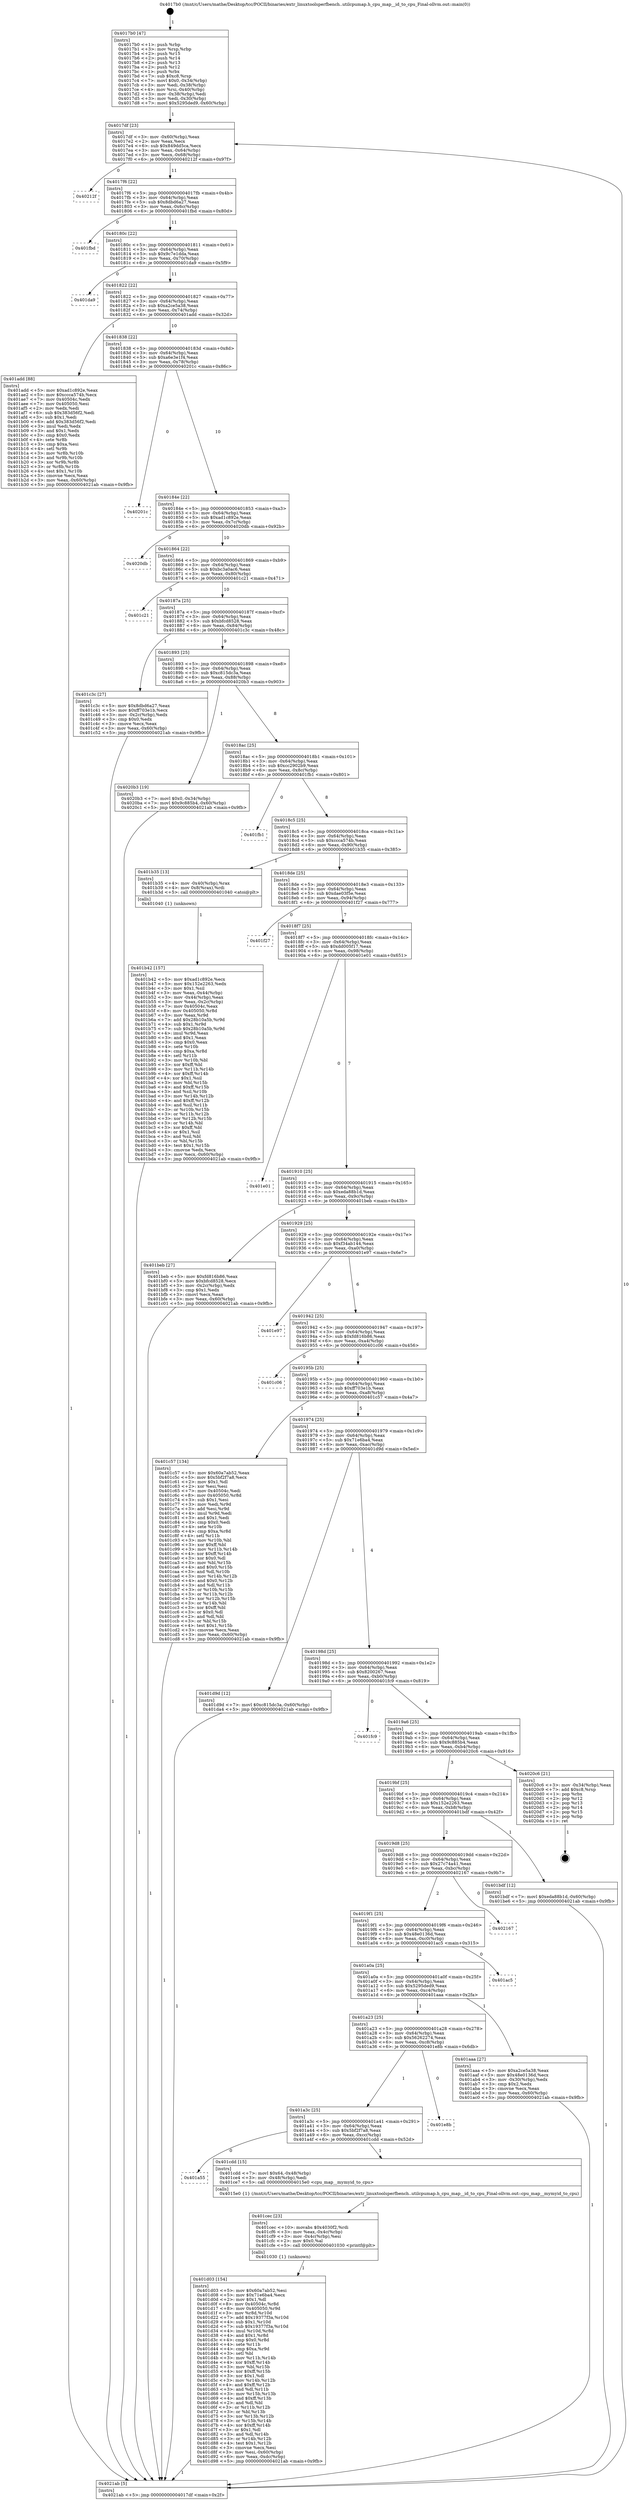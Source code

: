 digraph "0x4017b0" {
  label = "0x4017b0 (/mnt/c/Users/mathe/Desktop/tcc/POCII/binaries/extr_linuxtoolsperfbench..utilcpumap.h_cpu_map__id_to_cpu_Final-ollvm.out::main(0))"
  labelloc = "t"
  node[shape=record]

  Entry [label="",width=0.3,height=0.3,shape=circle,fillcolor=black,style=filled]
  "0x4017df" [label="{
     0x4017df [23]\l
     | [instrs]\l
     &nbsp;&nbsp;0x4017df \<+3\>: mov -0x60(%rbp),%eax\l
     &nbsp;&nbsp;0x4017e2 \<+2\>: mov %eax,%ecx\l
     &nbsp;&nbsp;0x4017e4 \<+6\>: sub $0x849dd5ca,%ecx\l
     &nbsp;&nbsp;0x4017ea \<+3\>: mov %eax,-0x64(%rbp)\l
     &nbsp;&nbsp;0x4017ed \<+3\>: mov %ecx,-0x68(%rbp)\l
     &nbsp;&nbsp;0x4017f0 \<+6\>: je 000000000040212f \<main+0x97f\>\l
  }"]
  "0x40212f" [label="{
     0x40212f\l
  }", style=dashed]
  "0x4017f6" [label="{
     0x4017f6 [22]\l
     | [instrs]\l
     &nbsp;&nbsp;0x4017f6 \<+5\>: jmp 00000000004017fb \<main+0x4b\>\l
     &nbsp;&nbsp;0x4017fb \<+3\>: mov -0x64(%rbp),%eax\l
     &nbsp;&nbsp;0x4017fe \<+5\>: sub $0x8dbd6a27,%eax\l
     &nbsp;&nbsp;0x401803 \<+3\>: mov %eax,-0x6c(%rbp)\l
     &nbsp;&nbsp;0x401806 \<+6\>: je 0000000000401fbd \<main+0x80d\>\l
  }"]
  Exit [label="",width=0.3,height=0.3,shape=circle,fillcolor=black,style=filled,peripheries=2]
  "0x401fbd" [label="{
     0x401fbd\l
  }", style=dashed]
  "0x40180c" [label="{
     0x40180c [22]\l
     | [instrs]\l
     &nbsp;&nbsp;0x40180c \<+5\>: jmp 0000000000401811 \<main+0x61\>\l
     &nbsp;&nbsp;0x401811 \<+3\>: mov -0x64(%rbp),%eax\l
     &nbsp;&nbsp;0x401814 \<+5\>: sub $0x9c7e1dda,%eax\l
     &nbsp;&nbsp;0x401819 \<+3\>: mov %eax,-0x70(%rbp)\l
     &nbsp;&nbsp;0x40181c \<+6\>: je 0000000000401da9 \<main+0x5f9\>\l
  }"]
  "0x401d03" [label="{
     0x401d03 [154]\l
     | [instrs]\l
     &nbsp;&nbsp;0x401d03 \<+5\>: mov $0x60a7ab52,%esi\l
     &nbsp;&nbsp;0x401d08 \<+5\>: mov $0x71e6ba4,%ecx\l
     &nbsp;&nbsp;0x401d0d \<+2\>: mov $0x1,%dl\l
     &nbsp;&nbsp;0x401d0f \<+8\>: mov 0x40504c,%r8d\l
     &nbsp;&nbsp;0x401d17 \<+8\>: mov 0x405050,%r9d\l
     &nbsp;&nbsp;0x401d1f \<+3\>: mov %r8d,%r10d\l
     &nbsp;&nbsp;0x401d22 \<+7\>: add $0x19377f3a,%r10d\l
     &nbsp;&nbsp;0x401d29 \<+4\>: sub $0x1,%r10d\l
     &nbsp;&nbsp;0x401d2d \<+7\>: sub $0x19377f3a,%r10d\l
     &nbsp;&nbsp;0x401d34 \<+4\>: imul %r10d,%r8d\l
     &nbsp;&nbsp;0x401d38 \<+4\>: and $0x1,%r8d\l
     &nbsp;&nbsp;0x401d3c \<+4\>: cmp $0x0,%r8d\l
     &nbsp;&nbsp;0x401d40 \<+4\>: sete %r11b\l
     &nbsp;&nbsp;0x401d44 \<+4\>: cmp $0xa,%r9d\l
     &nbsp;&nbsp;0x401d48 \<+3\>: setl %bl\l
     &nbsp;&nbsp;0x401d4b \<+3\>: mov %r11b,%r14b\l
     &nbsp;&nbsp;0x401d4e \<+4\>: xor $0xff,%r14b\l
     &nbsp;&nbsp;0x401d52 \<+3\>: mov %bl,%r15b\l
     &nbsp;&nbsp;0x401d55 \<+4\>: xor $0xff,%r15b\l
     &nbsp;&nbsp;0x401d59 \<+3\>: xor $0x1,%dl\l
     &nbsp;&nbsp;0x401d5c \<+3\>: mov %r14b,%r12b\l
     &nbsp;&nbsp;0x401d5f \<+4\>: and $0xff,%r12b\l
     &nbsp;&nbsp;0x401d63 \<+3\>: and %dl,%r11b\l
     &nbsp;&nbsp;0x401d66 \<+3\>: mov %r15b,%r13b\l
     &nbsp;&nbsp;0x401d69 \<+4\>: and $0xff,%r13b\l
     &nbsp;&nbsp;0x401d6d \<+2\>: and %dl,%bl\l
     &nbsp;&nbsp;0x401d6f \<+3\>: or %r11b,%r12b\l
     &nbsp;&nbsp;0x401d72 \<+3\>: or %bl,%r13b\l
     &nbsp;&nbsp;0x401d75 \<+3\>: xor %r13b,%r12b\l
     &nbsp;&nbsp;0x401d78 \<+3\>: or %r15b,%r14b\l
     &nbsp;&nbsp;0x401d7b \<+4\>: xor $0xff,%r14b\l
     &nbsp;&nbsp;0x401d7f \<+3\>: or $0x1,%dl\l
     &nbsp;&nbsp;0x401d82 \<+3\>: and %dl,%r14b\l
     &nbsp;&nbsp;0x401d85 \<+3\>: or %r14b,%r12b\l
     &nbsp;&nbsp;0x401d88 \<+4\>: test $0x1,%r12b\l
     &nbsp;&nbsp;0x401d8c \<+3\>: cmovne %ecx,%esi\l
     &nbsp;&nbsp;0x401d8f \<+3\>: mov %esi,-0x60(%rbp)\l
     &nbsp;&nbsp;0x401d92 \<+6\>: mov %eax,-0xdc(%rbp)\l
     &nbsp;&nbsp;0x401d98 \<+5\>: jmp 00000000004021ab \<main+0x9fb\>\l
  }"]
  "0x401da9" [label="{
     0x401da9\l
  }", style=dashed]
  "0x401822" [label="{
     0x401822 [22]\l
     | [instrs]\l
     &nbsp;&nbsp;0x401822 \<+5\>: jmp 0000000000401827 \<main+0x77\>\l
     &nbsp;&nbsp;0x401827 \<+3\>: mov -0x64(%rbp),%eax\l
     &nbsp;&nbsp;0x40182a \<+5\>: sub $0xa2ce5a38,%eax\l
     &nbsp;&nbsp;0x40182f \<+3\>: mov %eax,-0x74(%rbp)\l
     &nbsp;&nbsp;0x401832 \<+6\>: je 0000000000401add \<main+0x32d\>\l
  }"]
  "0x401cec" [label="{
     0x401cec [23]\l
     | [instrs]\l
     &nbsp;&nbsp;0x401cec \<+10\>: movabs $0x4030f2,%rdi\l
     &nbsp;&nbsp;0x401cf6 \<+3\>: mov %eax,-0x4c(%rbp)\l
     &nbsp;&nbsp;0x401cf9 \<+3\>: mov -0x4c(%rbp),%esi\l
     &nbsp;&nbsp;0x401cfc \<+2\>: mov $0x0,%al\l
     &nbsp;&nbsp;0x401cfe \<+5\>: call 0000000000401030 \<printf@plt\>\l
     | [calls]\l
     &nbsp;&nbsp;0x401030 \{1\} (unknown)\l
  }"]
  "0x401add" [label="{
     0x401add [88]\l
     | [instrs]\l
     &nbsp;&nbsp;0x401add \<+5\>: mov $0xad1c892e,%eax\l
     &nbsp;&nbsp;0x401ae2 \<+5\>: mov $0xccca574b,%ecx\l
     &nbsp;&nbsp;0x401ae7 \<+7\>: mov 0x40504c,%edx\l
     &nbsp;&nbsp;0x401aee \<+7\>: mov 0x405050,%esi\l
     &nbsp;&nbsp;0x401af5 \<+2\>: mov %edx,%edi\l
     &nbsp;&nbsp;0x401af7 \<+6\>: sub $0x383d56f2,%edi\l
     &nbsp;&nbsp;0x401afd \<+3\>: sub $0x1,%edi\l
     &nbsp;&nbsp;0x401b00 \<+6\>: add $0x383d56f2,%edi\l
     &nbsp;&nbsp;0x401b06 \<+3\>: imul %edi,%edx\l
     &nbsp;&nbsp;0x401b09 \<+3\>: and $0x1,%edx\l
     &nbsp;&nbsp;0x401b0c \<+3\>: cmp $0x0,%edx\l
     &nbsp;&nbsp;0x401b0f \<+4\>: sete %r8b\l
     &nbsp;&nbsp;0x401b13 \<+3\>: cmp $0xa,%esi\l
     &nbsp;&nbsp;0x401b16 \<+4\>: setl %r9b\l
     &nbsp;&nbsp;0x401b1a \<+3\>: mov %r8b,%r10b\l
     &nbsp;&nbsp;0x401b1d \<+3\>: and %r9b,%r10b\l
     &nbsp;&nbsp;0x401b20 \<+3\>: xor %r9b,%r8b\l
     &nbsp;&nbsp;0x401b23 \<+3\>: or %r8b,%r10b\l
     &nbsp;&nbsp;0x401b26 \<+4\>: test $0x1,%r10b\l
     &nbsp;&nbsp;0x401b2a \<+3\>: cmovne %ecx,%eax\l
     &nbsp;&nbsp;0x401b2d \<+3\>: mov %eax,-0x60(%rbp)\l
     &nbsp;&nbsp;0x401b30 \<+5\>: jmp 00000000004021ab \<main+0x9fb\>\l
  }"]
  "0x401838" [label="{
     0x401838 [22]\l
     | [instrs]\l
     &nbsp;&nbsp;0x401838 \<+5\>: jmp 000000000040183d \<main+0x8d\>\l
     &nbsp;&nbsp;0x40183d \<+3\>: mov -0x64(%rbp),%eax\l
     &nbsp;&nbsp;0x401840 \<+5\>: sub $0xa6e3e1f4,%eax\l
     &nbsp;&nbsp;0x401845 \<+3\>: mov %eax,-0x78(%rbp)\l
     &nbsp;&nbsp;0x401848 \<+6\>: je 000000000040201c \<main+0x86c\>\l
  }"]
  "0x401a55" [label="{
     0x401a55\l
  }", style=dashed]
  "0x40201c" [label="{
     0x40201c\l
  }", style=dashed]
  "0x40184e" [label="{
     0x40184e [22]\l
     | [instrs]\l
     &nbsp;&nbsp;0x40184e \<+5\>: jmp 0000000000401853 \<main+0xa3\>\l
     &nbsp;&nbsp;0x401853 \<+3\>: mov -0x64(%rbp),%eax\l
     &nbsp;&nbsp;0x401856 \<+5\>: sub $0xad1c892e,%eax\l
     &nbsp;&nbsp;0x40185b \<+3\>: mov %eax,-0x7c(%rbp)\l
     &nbsp;&nbsp;0x40185e \<+6\>: je 00000000004020db \<main+0x92b\>\l
  }"]
  "0x401cdd" [label="{
     0x401cdd [15]\l
     | [instrs]\l
     &nbsp;&nbsp;0x401cdd \<+7\>: movl $0x64,-0x48(%rbp)\l
     &nbsp;&nbsp;0x401ce4 \<+3\>: mov -0x48(%rbp),%edi\l
     &nbsp;&nbsp;0x401ce7 \<+5\>: call 00000000004015e0 \<cpu_map__mymyid_to_cpu\>\l
     | [calls]\l
     &nbsp;&nbsp;0x4015e0 \{1\} (/mnt/c/Users/mathe/Desktop/tcc/POCII/binaries/extr_linuxtoolsperfbench..utilcpumap.h_cpu_map__id_to_cpu_Final-ollvm.out::cpu_map__mymyid_to_cpu)\l
  }"]
  "0x4020db" [label="{
     0x4020db\l
  }", style=dashed]
  "0x401864" [label="{
     0x401864 [22]\l
     | [instrs]\l
     &nbsp;&nbsp;0x401864 \<+5\>: jmp 0000000000401869 \<main+0xb9\>\l
     &nbsp;&nbsp;0x401869 \<+3\>: mov -0x64(%rbp),%eax\l
     &nbsp;&nbsp;0x40186c \<+5\>: sub $0xbc3a0ac6,%eax\l
     &nbsp;&nbsp;0x401871 \<+3\>: mov %eax,-0x80(%rbp)\l
     &nbsp;&nbsp;0x401874 \<+6\>: je 0000000000401c21 \<main+0x471\>\l
  }"]
  "0x401a3c" [label="{
     0x401a3c [25]\l
     | [instrs]\l
     &nbsp;&nbsp;0x401a3c \<+5\>: jmp 0000000000401a41 \<main+0x291\>\l
     &nbsp;&nbsp;0x401a41 \<+3\>: mov -0x64(%rbp),%eax\l
     &nbsp;&nbsp;0x401a44 \<+5\>: sub $0x5bf2f7a8,%eax\l
     &nbsp;&nbsp;0x401a49 \<+6\>: mov %eax,-0xcc(%rbp)\l
     &nbsp;&nbsp;0x401a4f \<+6\>: je 0000000000401cdd \<main+0x52d\>\l
  }"]
  "0x401c21" [label="{
     0x401c21\l
  }", style=dashed]
  "0x40187a" [label="{
     0x40187a [25]\l
     | [instrs]\l
     &nbsp;&nbsp;0x40187a \<+5\>: jmp 000000000040187f \<main+0xcf\>\l
     &nbsp;&nbsp;0x40187f \<+3\>: mov -0x64(%rbp),%eax\l
     &nbsp;&nbsp;0x401882 \<+5\>: sub $0xbfcd8528,%eax\l
     &nbsp;&nbsp;0x401887 \<+6\>: mov %eax,-0x84(%rbp)\l
     &nbsp;&nbsp;0x40188d \<+6\>: je 0000000000401c3c \<main+0x48c\>\l
  }"]
  "0x401e8b" [label="{
     0x401e8b\l
  }", style=dashed]
  "0x401c3c" [label="{
     0x401c3c [27]\l
     | [instrs]\l
     &nbsp;&nbsp;0x401c3c \<+5\>: mov $0x8dbd6a27,%eax\l
     &nbsp;&nbsp;0x401c41 \<+5\>: mov $0xff703e1b,%ecx\l
     &nbsp;&nbsp;0x401c46 \<+3\>: mov -0x2c(%rbp),%edx\l
     &nbsp;&nbsp;0x401c49 \<+3\>: cmp $0x0,%edx\l
     &nbsp;&nbsp;0x401c4c \<+3\>: cmove %ecx,%eax\l
     &nbsp;&nbsp;0x401c4f \<+3\>: mov %eax,-0x60(%rbp)\l
     &nbsp;&nbsp;0x401c52 \<+5\>: jmp 00000000004021ab \<main+0x9fb\>\l
  }"]
  "0x401893" [label="{
     0x401893 [25]\l
     | [instrs]\l
     &nbsp;&nbsp;0x401893 \<+5\>: jmp 0000000000401898 \<main+0xe8\>\l
     &nbsp;&nbsp;0x401898 \<+3\>: mov -0x64(%rbp),%eax\l
     &nbsp;&nbsp;0x40189b \<+5\>: sub $0xc815dc3a,%eax\l
     &nbsp;&nbsp;0x4018a0 \<+6\>: mov %eax,-0x88(%rbp)\l
     &nbsp;&nbsp;0x4018a6 \<+6\>: je 00000000004020b3 \<main+0x903\>\l
  }"]
  "0x401b42" [label="{
     0x401b42 [157]\l
     | [instrs]\l
     &nbsp;&nbsp;0x401b42 \<+5\>: mov $0xad1c892e,%ecx\l
     &nbsp;&nbsp;0x401b47 \<+5\>: mov $0x152e2263,%edx\l
     &nbsp;&nbsp;0x401b4c \<+3\>: mov $0x1,%sil\l
     &nbsp;&nbsp;0x401b4f \<+3\>: mov %eax,-0x44(%rbp)\l
     &nbsp;&nbsp;0x401b52 \<+3\>: mov -0x44(%rbp),%eax\l
     &nbsp;&nbsp;0x401b55 \<+3\>: mov %eax,-0x2c(%rbp)\l
     &nbsp;&nbsp;0x401b58 \<+7\>: mov 0x40504c,%eax\l
     &nbsp;&nbsp;0x401b5f \<+8\>: mov 0x405050,%r8d\l
     &nbsp;&nbsp;0x401b67 \<+3\>: mov %eax,%r9d\l
     &nbsp;&nbsp;0x401b6a \<+7\>: add $0x28b10a5b,%r9d\l
     &nbsp;&nbsp;0x401b71 \<+4\>: sub $0x1,%r9d\l
     &nbsp;&nbsp;0x401b75 \<+7\>: sub $0x28b10a5b,%r9d\l
     &nbsp;&nbsp;0x401b7c \<+4\>: imul %r9d,%eax\l
     &nbsp;&nbsp;0x401b80 \<+3\>: and $0x1,%eax\l
     &nbsp;&nbsp;0x401b83 \<+3\>: cmp $0x0,%eax\l
     &nbsp;&nbsp;0x401b86 \<+4\>: sete %r10b\l
     &nbsp;&nbsp;0x401b8a \<+4\>: cmp $0xa,%r8d\l
     &nbsp;&nbsp;0x401b8e \<+4\>: setl %r11b\l
     &nbsp;&nbsp;0x401b92 \<+3\>: mov %r10b,%bl\l
     &nbsp;&nbsp;0x401b95 \<+3\>: xor $0xff,%bl\l
     &nbsp;&nbsp;0x401b98 \<+3\>: mov %r11b,%r14b\l
     &nbsp;&nbsp;0x401b9b \<+4\>: xor $0xff,%r14b\l
     &nbsp;&nbsp;0x401b9f \<+4\>: xor $0x1,%sil\l
     &nbsp;&nbsp;0x401ba3 \<+3\>: mov %bl,%r15b\l
     &nbsp;&nbsp;0x401ba6 \<+4\>: and $0xff,%r15b\l
     &nbsp;&nbsp;0x401baa \<+3\>: and %sil,%r10b\l
     &nbsp;&nbsp;0x401bad \<+3\>: mov %r14b,%r12b\l
     &nbsp;&nbsp;0x401bb0 \<+4\>: and $0xff,%r12b\l
     &nbsp;&nbsp;0x401bb4 \<+3\>: and %sil,%r11b\l
     &nbsp;&nbsp;0x401bb7 \<+3\>: or %r10b,%r15b\l
     &nbsp;&nbsp;0x401bba \<+3\>: or %r11b,%r12b\l
     &nbsp;&nbsp;0x401bbd \<+3\>: xor %r12b,%r15b\l
     &nbsp;&nbsp;0x401bc0 \<+3\>: or %r14b,%bl\l
     &nbsp;&nbsp;0x401bc3 \<+3\>: xor $0xff,%bl\l
     &nbsp;&nbsp;0x401bc6 \<+4\>: or $0x1,%sil\l
     &nbsp;&nbsp;0x401bca \<+3\>: and %sil,%bl\l
     &nbsp;&nbsp;0x401bcd \<+3\>: or %bl,%r15b\l
     &nbsp;&nbsp;0x401bd0 \<+4\>: test $0x1,%r15b\l
     &nbsp;&nbsp;0x401bd4 \<+3\>: cmovne %edx,%ecx\l
     &nbsp;&nbsp;0x401bd7 \<+3\>: mov %ecx,-0x60(%rbp)\l
     &nbsp;&nbsp;0x401bda \<+5\>: jmp 00000000004021ab \<main+0x9fb\>\l
  }"]
  "0x4020b3" [label="{
     0x4020b3 [19]\l
     | [instrs]\l
     &nbsp;&nbsp;0x4020b3 \<+7\>: movl $0x0,-0x34(%rbp)\l
     &nbsp;&nbsp;0x4020ba \<+7\>: movl $0x9c885b4,-0x60(%rbp)\l
     &nbsp;&nbsp;0x4020c1 \<+5\>: jmp 00000000004021ab \<main+0x9fb\>\l
  }"]
  "0x4018ac" [label="{
     0x4018ac [25]\l
     | [instrs]\l
     &nbsp;&nbsp;0x4018ac \<+5\>: jmp 00000000004018b1 \<main+0x101\>\l
     &nbsp;&nbsp;0x4018b1 \<+3\>: mov -0x64(%rbp),%eax\l
     &nbsp;&nbsp;0x4018b4 \<+5\>: sub $0xcc2902b9,%eax\l
     &nbsp;&nbsp;0x4018b9 \<+6\>: mov %eax,-0x8c(%rbp)\l
     &nbsp;&nbsp;0x4018bf \<+6\>: je 0000000000401fb1 \<main+0x801\>\l
  }"]
  "0x4017b0" [label="{
     0x4017b0 [47]\l
     | [instrs]\l
     &nbsp;&nbsp;0x4017b0 \<+1\>: push %rbp\l
     &nbsp;&nbsp;0x4017b1 \<+3\>: mov %rsp,%rbp\l
     &nbsp;&nbsp;0x4017b4 \<+2\>: push %r15\l
     &nbsp;&nbsp;0x4017b6 \<+2\>: push %r14\l
     &nbsp;&nbsp;0x4017b8 \<+2\>: push %r13\l
     &nbsp;&nbsp;0x4017ba \<+2\>: push %r12\l
     &nbsp;&nbsp;0x4017bc \<+1\>: push %rbx\l
     &nbsp;&nbsp;0x4017bd \<+7\>: sub $0xc8,%rsp\l
     &nbsp;&nbsp;0x4017c4 \<+7\>: movl $0x0,-0x34(%rbp)\l
     &nbsp;&nbsp;0x4017cb \<+3\>: mov %edi,-0x38(%rbp)\l
     &nbsp;&nbsp;0x4017ce \<+4\>: mov %rsi,-0x40(%rbp)\l
     &nbsp;&nbsp;0x4017d2 \<+3\>: mov -0x38(%rbp),%edi\l
     &nbsp;&nbsp;0x4017d5 \<+3\>: mov %edi,-0x30(%rbp)\l
     &nbsp;&nbsp;0x4017d8 \<+7\>: movl $0x5295ded9,-0x60(%rbp)\l
  }"]
  "0x401fb1" [label="{
     0x401fb1\l
  }", style=dashed]
  "0x4018c5" [label="{
     0x4018c5 [25]\l
     | [instrs]\l
     &nbsp;&nbsp;0x4018c5 \<+5\>: jmp 00000000004018ca \<main+0x11a\>\l
     &nbsp;&nbsp;0x4018ca \<+3\>: mov -0x64(%rbp),%eax\l
     &nbsp;&nbsp;0x4018cd \<+5\>: sub $0xccca574b,%eax\l
     &nbsp;&nbsp;0x4018d2 \<+6\>: mov %eax,-0x90(%rbp)\l
     &nbsp;&nbsp;0x4018d8 \<+6\>: je 0000000000401b35 \<main+0x385\>\l
  }"]
  "0x4021ab" [label="{
     0x4021ab [5]\l
     | [instrs]\l
     &nbsp;&nbsp;0x4021ab \<+5\>: jmp 00000000004017df \<main+0x2f\>\l
  }"]
  "0x401b35" [label="{
     0x401b35 [13]\l
     | [instrs]\l
     &nbsp;&nbsp;0x401b35 \<+4\>: mov -0x40(%rbp),%rax\l
     &nbsp;&nbsp;0x401b39 \<+4\>: mov 0x8(%rax),%rdi\l
     &nbsp;&nbsp;0x401b3d \<+5\>: call 0000000000401040 \<atoi@plt\>\l
     | [calls]\l
     &nbsp;&nbsp;0x401040 \{1\} (unknown)\l
  }"]
  "0x4018de" [label="{
     0x4018de [25]\l
     | [instrs]\l
     &nbsp;&nbsp;0x4018de \<+5\>: jmp 00000000004018e3 \<main+0x133\>\l
     &nbsp;&nbsp;0x4018e3 \<+3\>: mov -0x64(%rbp),%eax\l
     &nbsp;&nbsp;0x4018e6 \<+5\>: sub $0xdae03f5e,%eax\l
     &nbsp;&nbsp;0x4018eb \<+6\>: mov %eax,-0x94(%rbp)\l
     &nbsp;&nbsp;0x4018f1 \<+6\>: je 0000000000401f27 \<main+0x777\>\l
  }"]
  "0x401a23" [label="{
     0x401a23 [25]\l
     | [instrs]\l
     &nbsp;&nbsp;0x401a23 \<+5\>: jmp 0000000000401a28 \<main+0x278\>\l
     &nbsp;&nbsp;0x401a28 \<+3\>: mov -0x64(%rbp),%eax\l
     &nbsp;&nbsp;0x401a2b \<+5\>: sub $0x56262274,%eax\l
     &nbsp;&nbsp;0x401a30 \<+6\>: mov %eax,-0xc8(%rbp)\l
     &nbsp;&nbsp;0x401a36 \<+6\>: je 0000000000401e8b \<main+0x6db\>\l
  }"]
  "0x401f27" [label="{
     0x401f27\l
  }", style=dashed]
  "0x4018f7" [label="{
     0x4018f7 [25]\l
     | [instrs]\l
     &nbsp;&nbsp;0x4018f7 \<+5\>: jmp 00000000004018fc \<main+0x14c\>\l
     &nbsp;&nbsp;0x4018fc \<+3\>: mov -0x64(%rbp),%eax\l
     &nbsp;&nbsp;0x4018ff \<+5\>: sub $0xdd005f17,%eax\l
     &nbsp;&nbsp;0x401904 \<+6\>: mov %eax,-0x98(%rbp)\l
     &nbsp;&nbsp;0x40190a \<+6\>: je 0000000000401e01 \<main+0x651\>\l
  }"]
  "0x401aaa" [label="{
     0x401aaa [27]\l
     | [instrs]\l
     &nbsp;&nbsp;0x401aaa \<+5\>: mov $0xa2ce5a38,%eax\l
     &nbsp;&nbsp;0x401aaf \<+5\>: mov $0x48e0136d,%ecx\l
     &nbsp;&nbsp;0x401ab4 \<+3\>: mov -0x30(%rbp),%edx\l
     &nbsp;&nbsp;0x401ab7 \<+3\>: cmp $0x2,%edx\l
     &nbsp;&nbsp;0x401aba \<+3\>: cmovne %ecx,%eax\l
     &nbsp;&nbsp;0x401abd \<+3\>: mov %eax,-0x60(%rbp)\l
     &nbsp;&nbsp;0x401ac0 \<+5\>: jmp 00000000004021ab \<main+0x9fb\>\l
  }"]
  "0x401e01" [label="{
     0x401e01\l
  }", style=dashed]
  "0x401910" [label="{
     0x401910 [25]\l
     | [instrs]\l
     &nbsp;&nbsp;0x401910 \<+5\>: jmp 0000000000401915 \<main+0x165\>\l
     &nbsp;&nbsp;0x401915 \<+3\>: mov -0x64(%rbp),%eax\l
     &nbsp;&nbsp;0x401918 \<+5\>: sub $0xeda88b1d,%eax\l
     &nbsp;&nbsp;0x40191d \<+6\>: mov %eax,-0x9c(%rbp)\l
     &nbsp;&nbsp;0x401923 \<+6\>: je 0000000000401beb \<main+0x43b\>\l
  }"]
  "0x401a0a" [label="{
     0x401a0a [25]\l
     | [instrs]\l
     &nbsp;&nbsp;0x401a0a \<+5\>: jmp 0000000000401a0f \<main+0x25f\>\l
     &nbsp;&nbsp;0x401a0f \<+3\>: mov -0x64(%rbp),%eax\l
     &nbsp;&nbsp;0x401a12 \<+5\>: sub $0x5295ded9,%eax\l
     &nbsp;&nbsp;0x401a17 \<+6\>: mov %eax,-0xc4(%rbp)\l
     &nbsp;&nbsp;0x401a1d \<+6\>: je 0000000000401aaa \<main+0x2fa\>\l
  }"]
  "0x401beb" [label="{
     0x401beb [27]\l
     | [instrs]\l
     &nbsp;&nbsp;0x401beb \<+5\>: mov $0xfd816b86,%eax\l
     &nbsp;&nbsp;0x401bf0 \<+5\>: mov $0xbfcd8528,%ecx\l
     &nbsp;&nbsp;0x401bf5 \<+3\>: mov -0x2c(%rbp),%edx\l
     &nbsp;&nbsp;0x401bf8 \<+3\>: cmp $0x1,%edx\l
     &nbsp;&nbsp;0x401bfb \<+3\>: cmovl %ecx,%eax\l
     &nbsp;&nbsp;0x401bfe \<+3\>: mov %eax,-0x60(%rbp)\l
     &nbsp;&nbsp;0x401c01 \<+5\>: jmp 00000000004021ab \<main+0x9fb\>\l
  }"]
  "0x401929" [label="{
     0x401929 [25]\l
     | [instrs]\l
     &nbsp;&nbsp;0x401929 \<+5\>: jmp 000000000040192e \<main+0x17e\>\l
     &nbsp;&nbsp;0x40192e \<+3\>: mov -0x64(%rbp),%eax\l
     &nbsp;&nbsp;0x401931 \<+5\>: sub $0xf34ab144,%eax\l
     &nbsp;&nbsp;0x401936 \<+6\>: mov %eax,-0xa0(%rbp)\l
     &nbsp;&nbsp;0x40193c \<+6\>: je 0000000000401e97 \<main+0x6e7\>\l
  }"]
  "0x401ac5" [label="{
     0x401ac5\l
  }", style=dashed]
  "0x401e97" [label="{
     0x401e97\l
  }", style=dashed]
  "0x401942" [label="{
     0x401942 [25]\l
     | [instrs]\l
     &nbsp;&nbsp;0x401942 \<+5\>: jmp 0000000000401947 \<main+0x197\>\l
     &nbsp;&nbsp;0x401947 \<+3\>: mov -0x64(%rbp),%eax\l
     &nbsp;&nbsp;0x40194a \<+5\>: sub $0xfd816b86,%eax\l
     &nbsp;&nbsp;0x40194f \<+6\>: mov %eax,-0xa4(%rbp)\l
     &nbsp;&nbsp;0x401955 \<+6\>: je 0000000000401c06 \<main+0x456\>\l
  }"]
  "0x4019f1" [label="{
     0x4019f1 [25]\l
     | [instrs]\l
     &nbsp;&nbsp;0x4019f1 \<+5\>: jmp 00000000004019f6 \<main+0x246\>\l
     &nbsp;&nbsp;0x4019f6 \<+3\>: mov -0x64(%rbp),%eax\l
     &nbsp;&nbsp;0x4019f9 \<+5\>: sub $0x48e0136d,%eax\l
     &nbsp;&nbsp;0x4019fe \<+6\>: mov %eax,-0xc0(%rbp)\l
     &nbsp;&nbsp;0x401a04 \<+6\>: je 0000000000401ac5 \<main+0x315\>\l
  }"]
  "0x401c06" [label="{
     0x401c06\l
  }", style=dashed]
  "0x40195b" [label="{
     0x40195b [25]\l
     | [instrs]\l
     &nbsp;&nbsp;0x40195b \<+5\>: jmp 0000000000401960 \<main+0x1b0\>\l
     &nbsp;&nbsp;0x401960 \<+3\>: mov -0x64(%rbp),%eax\l
     &nbsp;&nbsp;0x401963 \<+5\>: sub $0xff703e1b,%eax\l
     &nbsp;&nbsp;0x401968 \<+6\>: mov %eax,-0xa8(%rbp)\l
     &nbsp;&nbsp;0x40196e \<+6\>: je 0000000000401c57 \<main+0x4a7\>\l
  }"]
  "0x402167" [label="{
     0x402167\l
  }", style=dashed]
  "0x401c57" [label="{
     0x401c57 [134]\l
     | [instrs]\l
     &nbsp;&nbsp;0x401c57 \<+5\>: mov $0x60a7ab52,%eax\l
     &nbsp;&nbsp;0x401c5c \<+5\>: mov $0x5bf2f7a8,%ecx\l
     &nbsp;&nbsp;0x401c61 \<+2\>: mov $0x1,%dl\l
     &nbsp;&nbsp;0x401c63 \<+2\>: xor %esi,%esi\l
     &nbsp;&nbsp;0x401c65 \<+7\>: mov 0x40504c,%edi\l
     &nbsp;&nbsp;0x401c6c \<+8\>: mov 0x405050,%r8d\l
     &nbsp;&nbsp;0x401c74 \<+3\>: sub $0x1,%esi\l
     &nbsp;&nbsp;0x401c77 \<+3\>: mov %edi,%r9d\l
     &nbsp;&nbsp;0x401c7a \<+3\>: add %esi,%r9d\l
     &nbsp;&nbsp;0x401c7d \<+4\>: imul %r9d,%edi\l
     &nbsp;&nbsp;0x401c81 \<+3\>: and $0x1,%edi\l
     &nbsp;&nbsp;0x401c84 \<+3\>: cmp $0x0,%edi\l
     &nbsp;&nbsp;0x401c87 \<+4\>: sete %r10b\l
     &nbsp;&nbsp;0x401c8b \<+4\>: cmp $0xa,%r8d\l
     &nbsp;&nbsp;0x401c8f \<+4\>: setl %r11b\l
     &nbsp;&nbsp;0x401c93 \<+3\>: mov %r10b,%bl\l
     &nbsp;&nbsp;0x401c96 \<+3\>: xor $0xff,%bl\l
     &nbsp;&nbsp;0x401c99 \<+3\>: mov %r11b,%r14b\l
     &nbsp;&nbsp;0x401c9c \<+4\>: xor $0xff,%r14b\l
     &nbsp;&nbsp;0x401ca0 \<+3\>: xor $0x0,%dl\l
     &nbsp;&nbsp;0x401ca3 \<+3\>: mov %bl,%r15b\l
     &nbsp;&nbsp;0x401ca6 \<+4\>: and $0x0,%r15b\l
     &nbsp;&nbsp;0x401caa \<+3\>: and %dl,%r10b\l
     &nbsp;&nbsp;0x401cad \<+3\>: mov %r14b,%r12b\l
     &nbsp;&nbsp;0x401cb0 \<+4\>: and $0x0,%r12b\l
     &nbsp;&nbsp;0x401cb4 \<+3\>: and %dl,%r11b\l
     &nbsp;&nbsp;0x401cb7 \<+3\>: or %r10b,%r15b\l
     &nbsp;&nbsp;0x401cba \<+3\>: or %r11b,%r12b\l
     &nbsp;&nbsp;0x401cbd \<+3\>: xor %r12b,%r15b\l
     &nbsp;&nbsp;0x401cc0 \<+3\>: or %r14b,%bl\l
     &nbsp;&nbsp;0x401cc3 \<+3\>: xor $0xff,%bl\l
     &nbsp;&nbsp;0x401cc6 \<+3\>: or $0x0,%dl\l
     &nbsp;&nbsp;0x401cc9 \<+2\>: and %dl,%bl\l
     &nbsp;&nbsp;0x401ccb \<+3\>: or %bl,%r15b\l
     &nbsp;&nbsp;0x401cce \<+4\>: test $0x1,%r15b\l
     &nbsp;&nbsp;0x401cd2 \<+3\>: cmovne %ecx,%eax\l
     &nbsp;&nbsp;0x401cd5 \<+3\>: mov %eax,-0x60(%rbp)\l
     &nbsp;&nbsp;0x401cd8 \<+5\>: jmp 00000000004021ab \<main+0x9fb\>\l
  }"]
  "0x401974" [label="{
     0x401974 [25]\l
     | [instrs]\l
     &nbsp;&nbsp;0x401974 \<+5\>: jmp 0000000000401979 \<main+0x1c9\>\l
     &nbsp;&nbsp;0x401979 \<+3\>: mov -0x64(%rbp),%eax\l
     &nbsp;&nbsp;0x40197c \<+5\>: sub $0x71e6ba4,%eax\l
     &nbsp;&nbsp;0x401981 \<+6\>: mov %eax,-0xac(%rbp)\l
     &nbsp;&nbsp;0x401987 \<+6\>: je 0000000000401d9d \<main+0x5ed\>\l
  }"]
  "0x4019d8" [label="{
     0x4019d8 [25]\l
     | [instrs]\l
     &nbsp;&nbsp;0x4019d8 \<+5\>: jmp 00000000004019dd \<main+0x22d\>\l
     &nbsp;&nbsp;0x4019dd \<+3\>: mov -0x64(%rbp),%eax\l
     &nbsp;&nbsp;0x4019e0 \<+5\>: sub $0x27c74a41,%eax\l
     &nbsp;&nbsp;0x4019e5 \<+6\>: mov %eax,-0xbc(%rbp)\l
     &nbsp;&nbsp;0x4019eb \<+6\>: je 0000000000402167 \<main+0x9b7\>\l
  }"]
  "0x401d9d" [label="{
     0x401d9d [12]\l
     | [instrs]\l
     &nbsp;&nbsp;0x401d9d \<+7\>: movl $0xc815dc3a,-0x60(%rbp)\l
     &nbsp;&nbsp;0x401da4 \<+5\>: jmp 00000000004021ab \<main+0x9fb\>\l
  }"]
  "0x40198d" [label="{
     0x40198d [25]\l
     | [instrs]\l
     &nbsp;&nbsp;0x40198d \<+5\>: jmp 0000000000401992 \<main+0x1e2\>\l
     &nbsp;&nbsp;0x401992 \<+3\>: mov -0x64(%rbp),%eax\l
     &nbsp;&nbsp;0x401995 \<+5\>: sub $0x8200267,%eax\l
     &nbsp;&nbsp;0x40199a \<+6\>: mov %eax,-0xb0(%rbp)\l
     &nbsp;&nbsp;0x4019a0 \<+6\>: je 0000000000401fc9 \<main+0x819\>\l
  }"]
  "0x401bdf" [label="{
     0x401bdf [12]\l
     | [instrs]\l
     &nbsp;&nbsp;0x401bdf \<+7\>: movl $0xeda88b1d,-0x60(%rbp)\l
     &nbsp;&nbsp;0x401be6 \<+5\>: jmp 00000000004021ab \<main+0x9fb\>\l
  }"]
  "0x401fc9" [label="{
     0x401fc9\l
  }", style=dashed]
  "0x4019a6" [label="{
     0x4019a6 [25]\l
     | [instrs]\l
     &nbsp;&nbsp;0x4019a6 \<+5\>: jmp 00000000004019ab \<main+0x1fb\>\l
     &nbsp;&nbsp;0x4019ab \<+3\>: mov -0x64(%rbp),%eax\l
     &nbsp;&nbsp;0x4019ae \<+5\>: sub $0x9c885b4,%eax\l
     &nbsp;&nbsp;0x4019b3 \<+6\>: mov %eax,-0xb4(%rbp)\l
     &nbsp;&nbsp;0x4019b9 \<+6\>: je 00000000004020c6 \<main+0x916\>\l
  }"]
  "0x4019bf" [label="{
     0x4019bf [25]\l
     | [instrs]\l
     &nbsp;&nbsp;0x4019bf \<+5\>: jmp 00000000004019c4 \<main+0x214\>\l
     &nbsp;&nbsp;0x4019c4 \<+3\>: mov -0x64(%rbp),%eax\l
     &nbsp;&nbsp;0x4019c7 \<+5\>: sub $0x152e2263,%eax\l
     &nbsp;&nbsp;0x4019cc \<+6\>: mov %eax,-0xb8(%rbp)\l
     &nbsp;&nbsp;0x4019d2 \<+6\>: je 0000000000401bdf \<main+0x42f\>\l
  }"]
  "0x4020c6" [label="{
     0x4020c6 [21]\l
     | [instrs]\l
     &nbsp;&nbsp;0x4020c6 \<+3\>: mov -0x34(%rbp),%eax\l
     &nbsp;&nbsp;0x4020c9 \<+7\>: add $0xc8,%rsp\l
     &nbsp;&nbsp;0x4020d0 \<+1\>: pop %rbx\l
     &nbsp;&nbsp;0x4020d1 \<+2\>: pop %r12\l
     &nbsp;&nbsp;0x4020d3 \<+2\>: pop %r13\l
     &nbsp;&nbsp;0x4020d5 \<+2\>: pop %r14\l
     &nbsp;&nbsp;0x4020d7 \<+2\>: pop %r15\l
     &nbsp;&nbsp;0x4020d9 \<+1\>: pop %rbp\l
     &nbsp;&nbsp;0x4020da \<+1\>: ret\l
  }"]
  Entry -> "0x4017b0" [label=" 1"]
  "0x4017df" -> "0x40212f" [label=" 0"]
  "0x4017df" -> "0x4017f6" [label=" 11"]
  "0x4020c6" -> Exit [label=" 1"]
  "0x4017f6" -> "0x401fbd" [label=" 0"]
  "0x4017f6" -> "0x40180c" [label=" 11"]
  "0x4020b3" -> "0x4021ab" [label=" 1"]
  "0x40180c" -> "0x401da9" [label=" 0"]
  "0x40180c" -> "0x401822" [label=" 11"]
  "0x401d9d" -> "0x4021ab" [label=" 1"]
  "0x401822" -> "0x401add" [label=" 1"]
  "0x401822" -> "0x401838" [label=" 10"]
  "0x401d03" -> "0x4021ab" [label=" 1"]
  "0x401838" -> "0x40201c" [label=" 0"]
  "0x401838" -> "0x40184e" [label=" 10"]
  "0x401cec" -> "0x401d03" [label=" 1"]
  "0x40184e" -> "0x4020db" [label=" 0"]
  "0x40184e" -> "0x401864" [label=" 10"]
  "0x401cdd" -> "0x401cec" [label=" 1"]
  "0x401864" -> "0x401c21" [label=" 0"]
  "0x401864" -> "0x40187a" [label=" 10"]
  "0x401a3c" -> "0x401cdd" [label=" 1"]
  "0x40187a" -> "0x401c3c" [label=" 1"]
  "0x40187a" -> "0x401893" [label=" 9"]
  "0x401a3c" -> "0x401a55" [label=" 0"]
  "0x401893" -> "0x4020b3" [label=" 1"]
  "0x401893" -> "0x4018ac" [label=" 8"]
  "0x401a23" -> "0x401e8b" [label=" 0"]
  "0x4018ac" -> "0x401fb1" [label=" 0"]
  "0x4018ac" -> "0x4018c5" [label=" 8"]
  "0x401a23" -> "0x401a3c" [label=" 1"]
  "0x4018c5" -> "0x401b35" [label=" 1"]
  "0x4018c5" -> "0x4018de" [label=" 7"]
  "0x401c57" -> "0x4021ab" [label=" 1"]
  "0x4018de" -> "0x401f27" [label=" 0"]
  "0x4018de" -> "0x4018f7" [label=" 7"]
  "0x401c3c" -> "0x4021ab" [label=" 1"]
  "0x4018f7" -> "0x401e01" [label=" 0"]
  "0x4018f7" -> "0x401910" [label=" 7"]
  "0x401beb" -> "0x4021ab" [label=" 1"]
  "0x401910" -> "0x401beb" [label=" 1"]
  "0x401910" -> "0x401929" [label=" 6"]
  "0x401b42" -> "0x4021ab" [label=" 1"]
  "0x401929" -> "0x401e97" [label=" 0"]
  "0x401929" -> "0x401942" [label=" 6"]
  "0x401b35" -> "0x401b42" [label=" 1"]
  "0x401942" -> "0x401c06" [label=" 0"]
  "0x401942" -> "0x40195b" [label=" 6"]
  "0x4021ab" -> "0x4017df" [label=" 10"]
  "0x40195b" -> "0x401c57" [label=" 1"]
  "0x40195b" -> "0x401974" [label=" 5"]
  "0x4017b0" -> "0x4017df" [label=" 1"]
  "0x401974" -> "0x401d9d" [label=" 1"]
  "0x401974" -> "0x40198d" [label=" 4"]
  "0x401a0a" -> "0x401a23" [label=" 1"]
  "0x40198d" -> "0x401fc9" [label=" 0"]
  "0x40198d" -> "0x4019a6" [label=" 4"]
  "0x401a0a" -> "0x401aaa" [label=" 1"]
  "0x4019a6" -> "0x4020c6" [label=" 1"]
  "0x4019a6" -> "0x4019bf" [label=" 3"]
  "0x401bdf" -> "0x4021ab" [label=" 1"]
  "0x4019bf" -> "0x401bdf" [label=" 1"]
  "0x4019bf" -> "0x4019d8" [label=" 2"]
  "0x401aaa" -> "0x4021ab" [label=" 1"]
  "0x4019d8" -> "0x402167" [label=" 0"]
  "0x4019d8" -> "0x4019f1" [label=" 2"]
  "0x401add" -> "0x4021ab" [label=" 1"]
  "0x4019f1" -> "0x401ac5" [label=" 0"]
  "0x4019f1" -> "0x401a0a" [label=" 2"]
}
